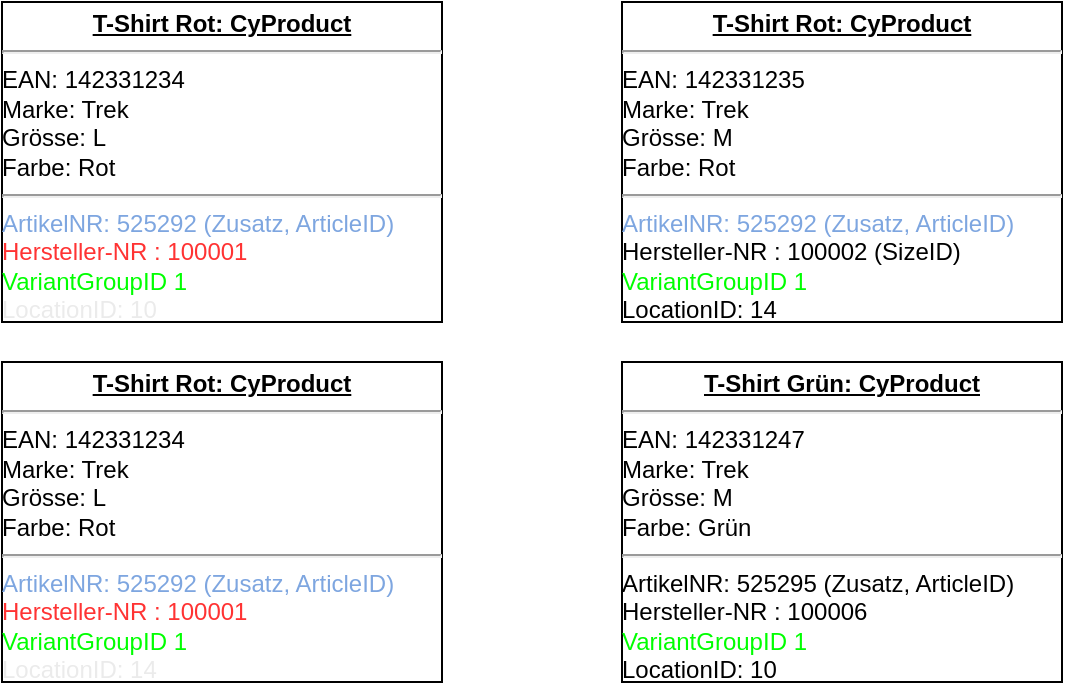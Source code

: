 <mxfile version="21.3.2" type="github">
  <diagram name="Page-1" id="a7904f86-f2b4-8e86-fa97-74104820619b">
    <mxGraphModel dx="1026" dy="686" grid="1" gridSize="10" guides="1" tooltips="1" connect="1" arrows="1" fold="1" page="1" pageScale="1" pageWidth="1100" pageHeight="850" background="none" math="0" shadow="0">
      <root>
        <mxCell id="0" />
        <mxCell id="1" parent="0" />
        <mxCell id="24794b860abc3c2d-1" value="&lt;p style=&quot;margin: 0px ; margin-top: 4px ; text-align: center ; text-decoration: underline&quot;&gt;&lt;b&gt;T-Shirt Rot: CyProduct&lt;br&gt;&lt;/b&gt;&lt;/p&gt;&lt;hr&gt;&lt;div&gt;EAN: 142331234&lt;/div&gt;&lt;div&gt;Marke: Trek&lt;/div&gt;&lt;div&gt;Grösse: L&lt;/div&gt;&lt;div&gt;Farbe: Rot&lt;/div&gt;&lt;div&gt;&lt;hr&gt;&lt;font color=&quot;#7ea6e0&quot;&gt;ArtikelNR: 525292 (Zusatz, ArticleID)&lt;/font&gt;&lt;/div&gt;&lt;div&gt;&lt;font color=&quot;#ff3333&quot;&gt;Hersteller-NR : 100001&lt;/font&gt;&lt;/div&gt;&lt;div&gt;&lt;font color=&quot;#00ff00&quot;&gt;VariantGroupID 1&lt;/font&gt;&lt;/div&gt;&lt;div&gt;&lt;font color=&quot;#ebebeb&quot;&gt;LocationID: 10&lt;br&gt;&lt;/font&gt;&lt;/div&gt;&lt;div&gt;&lt;br&gt;&lt;/div&gt;&lt;div&gt;&lt;br&gt;&lt;/div&gt;&lt;div&gt;&lt;br&gt;&lt;/div&gt;" style="verticalAlign=top;align=left;overflow=fill;fontSize=12;fontFamily=Helvetica;html=1;rounded=0;shadow=0;comic=0;labelBackgroundColor=none;strokeWidth=1" parent="1" vertex="1">
          <mxGeometry x="50" y="80" width="220" height="160" as="geometry" />
        </mxCell>
        <mxCell id="NGnspXkqZ9vbO3NdTMca-4" value="&lt;p style=&quot;margin: 0px ; margin-top: 4px ; text-align: center ; text-decoration: underline&quot;&gt;&lt;b&gt;T-Shirt Rot: CyProduct&lt;br&gt;&lt;/b&gt;&lt;/p&gt;&lt;hr&gt;&lt;div&gt;EAN: 142331235&lt;/div&gt;&lt;div&gt;Marke: Trek&lt;/div&gt;&lt;div&gt;Grösse: M&lt;br&gt;&lt;/div&gt;&lt;div&gt;Farbe: Rot&lt;/div&gt;&lt;div&gt;&lt;hr&gt;&lt;font color=&quot;#7ea6e0&quot;&gt;ArtikelNR: 525292 (Zusatz, ArticleID)&lt;/font&gt;&lt;br&gt;&lt;/div&gt;&lt;div&gt;Hersteller-NR : 100002 (SizeID)&lt;br&gt;&lt;/div&gt;&lt;div&gt;&lt;font color=&quot;#00ff00&quot;&gt;VariantGroupID 1&lt;/font&gt;&lt;/div&gt;&lt;div&gt;LocationID: 14&lt;br&gt;&lt;/div&gt;&lt;div&gt;&lt;br&gt;&lt;/div&gt;&lt;div&gt;&lt;br&gt;&lt;/div&gt;&lt;div&gt;&lt;br&gt;&lt;/div&gt;" style="verticalAlign=top;align=left;overflow=fill;fontSize=12;fontFamily=Helvetica;html=1;rounded=0;shadow=0;comic=0;labelBackgroundColor=none;strokeWidth=1" vertex="1" parent="1">
          <mxGeometry x="360" y="80" width="220" height="160" as="geometry" />
        </mxCell>
        <mxCell id="NGnspXkqZ9vbO3NdTMca-5" value="&lt;p style=&quot;margin: 0px ; margin-top: 4px ; text-align: center ; text-decoration: underline&quot;&gt;&lt;b&gt;T-Shirt Grün: CyProduct&lt;br&gt;&lt;/b&gt;&lt;/p&gt;&lt;hr&gt;&lt;div&gt;EAN: 142331247&lt;/div&gt;&lt;div&gt;Marke: Trek&lt;/div&gt;&lt;div&gt;Grösse: M&lt;br&gt;&lt;/div&gt;&lt;div&gt;Farbe: Grün&lt;/div&gt;&lt;div&gt;&lt;hr&gt;ArtikelNR: 525295 (Zusatz, ArticleID)&lt;br&gt;&lt;/div&gt;&lt;div&gt;Hersteller-NR : 100006&lt;/div&gt;&lt;div&gt;&lt;font color=&quot;#00ff00&quot;&gt;VariantGroupID 1&lt;/font&gt;&lt;/div&gt;&lt;div&gt;LocationID: 10&lt;br&gt;&lt;/div&gt;&lt;div&gt;&lt;br&gt;&lt;/div&gt;&lt;div&gt;&lt;br&gt;&lt;/div&gt;&lt;div&gt;&lt;br&gt;&lt;/div&gt;" style="verticalAlign=top;align=left;overflow=fill;fontSize=12;fontFamily=Helvetica;html=1;rounded=0;shadow=0;comic=0;labelBackgroundColor=none;strokeWidth=1" vertex="1" parent="1">
          <mxGeometry x="360" y="260" width="220" height="160" as="geometry" />
        </mxCell>
        <mxCell id="NGnspXkqZ9vbO3NdTMca-7" value="&lt;p style=&quot;margin: 0px ; margin-top: 4px ; text-align: center ; text-decoration: underline&quot;&gt;&lt;b&gt;T-Shirt Rot: CyProduct&lt;br&gt;&lt;/b&gt;&lt;/p&gt;&lt;hr&gt;&lt;div&gt;EAN: 142331234&lt;/div&gt;&lt;div&gt;Marke: Trek&lt;/div&gt;&lt;div&gt;Grösse: L&lt;/div&gt;&lt;div&gt;Farbe: Rot&lt;/div&gt;&lt;div&gt;&lt;hr&gt;&lt;font color=&quot;#7ea6e0&quot;&gt;ArtikelNR: 525292 (Zusatz, ArticleID)&lt;/font&gt;&lt;/div&gt;&lt;div&gt;&lt;font color=&quot;#ff3333&quot;&gt;Hersteller-NR : 100001&lt;/font&gt;&lt;/div&gt;&lt;div&gt;&lt;font color=&quot;#00ff00&quot;&gt;VariantGroupID 1&lt;/font&gt;&lt;/div&gt;&lt;div&gt;&lt;font color=&quot;#ebebeb&quot;&gt;LocationID: 14&lt;/font&gt;&lt;br&gt;&lt;/div&gt;&lt;div&gt;&lt;br&gt;&lt;/div&gt;&lt;div&gt;&lt;br&gt;&lt;/div&gt;&lt;div&gt;&lt;br&gt;&lt;/div&gt;" style="verticalAlign=top;align=left;overflow=fill;fontSize=12;fontFamily=Helvetica;html=1;rounded=0;shadow=0;comic=0;labelBackgroundColor=none;strokeWidth=1" vertex="1" parent="1">
          <mxGeometry x="50" y="260" width="220" height="160" as="geometry" />
        </mxCell>
      </root>
    </mxGraphModel>
  </diagram>
</mxfile>

